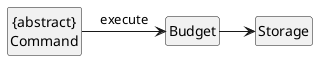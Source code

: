 @startuml

hide circle
hide members
skinparam classAttributeIconSize 0

class "{abstract}\nCommand"
class Budget

"{abstract}\nCommand" -right-> Budget : execute
Budget -> Storage

@enduml